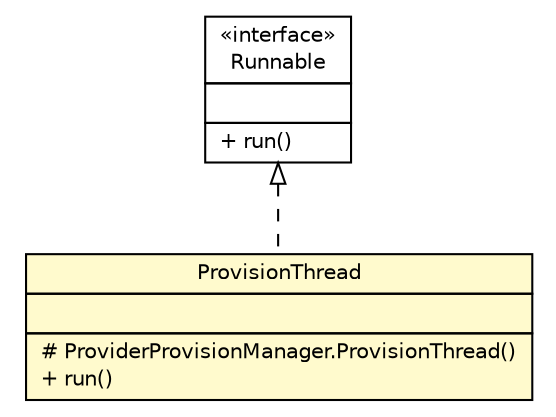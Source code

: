 #!/usr/local/bin/dot
#
# Class diagram 
# Generated by UMLGraph version R5_6 (http://www.umlgraph.org/)
#

digraph G {
	edge [fontname="Helvetica",fontsize=10,labelfontname="Helvetica",labelfontsize=10];
	node [fontname="Helvetica",fontsize=10,shape=plaintext];
	nodesep=0.25;
	ranksep=0.5;
	// sorcer.core.dispatch.ProviderProvisionManager.ProvisionThread
	c411133 [label=<<table title="sorcer.core.dispatch.ProviderProvisionManager.ProvisionThread" border="0" cellborder="1" cellspacing="0" cellpadding="2" port="p" bgcolor="lemonChiffon" href="./ProviderProvisionManager.ProvisionThread.html">
		<tr><td><table border="0" cellspacing="0" cellpadding="1">
<tr><td align="center" balign="center"> ProvisionThread </td></tr>
		</table></td></tr>
		<tr><td><table border="0" cellspacing="0" cellpadding="1">
<tr><td align="left" balign="left">  </td></tr>
		</table></td></tr>
		<tr><td><table border="0" cellspacing="0" cellpadding="1">
<tr><td align="left" balign="left"> # ProviderProvisionManager.ProvisionThread() </td></tr>
<tr><td align="left" balign="left"> + run() </td></tr>
		</table></td></tr>
		</table>>, URL="./ProviderProvisionManager.ProvisionThread.html", fontname="Helvetica", fontcolor="black", fontsize=10.0];
	//sorcer.core.dispatch.ProviderProvisionManager.ProvisionThread implements java.lang.Runnable
	c411403:p -> c411133:p [dir=back,arrowtail=empty,style=dashed];
	// java.lang.Runnable
	c411403 [label=<<table title="java.lang.Runnable" border="0" cellborder="1" cellspacing="0" cellpadding="2" port="p" href="http://docs.oracle.com/javase/7/docs/api/java/lang/Runnable.html">
		<tr><td><table border="0" cellspacing="0" cellpadding="1">
<tr><td align="center" balign="center"> &#171;interface&#187; </td></tr>
<tr><td align="center" balign="center"> Runnable </td></tr>
		</table></td></tr>
		<tr><td><table border="0" cellspacing="0" cellpadding="1">
<tr><td align="left" balign="left">  </td></tr>
		</table></td></tr>
		<tr><td><table border="0" cellspacing="0" cellpadding="1">
<tr><td align="left" balign="left"> + run() </td></tr>
		</table></td></tr>
		</table>>, URL="http://docs.oracle.com/javase/7/docs/api/java/lang/Runnable.html", fontname="Helvetica", fontcolor="black", fontsize=10.0];
}

